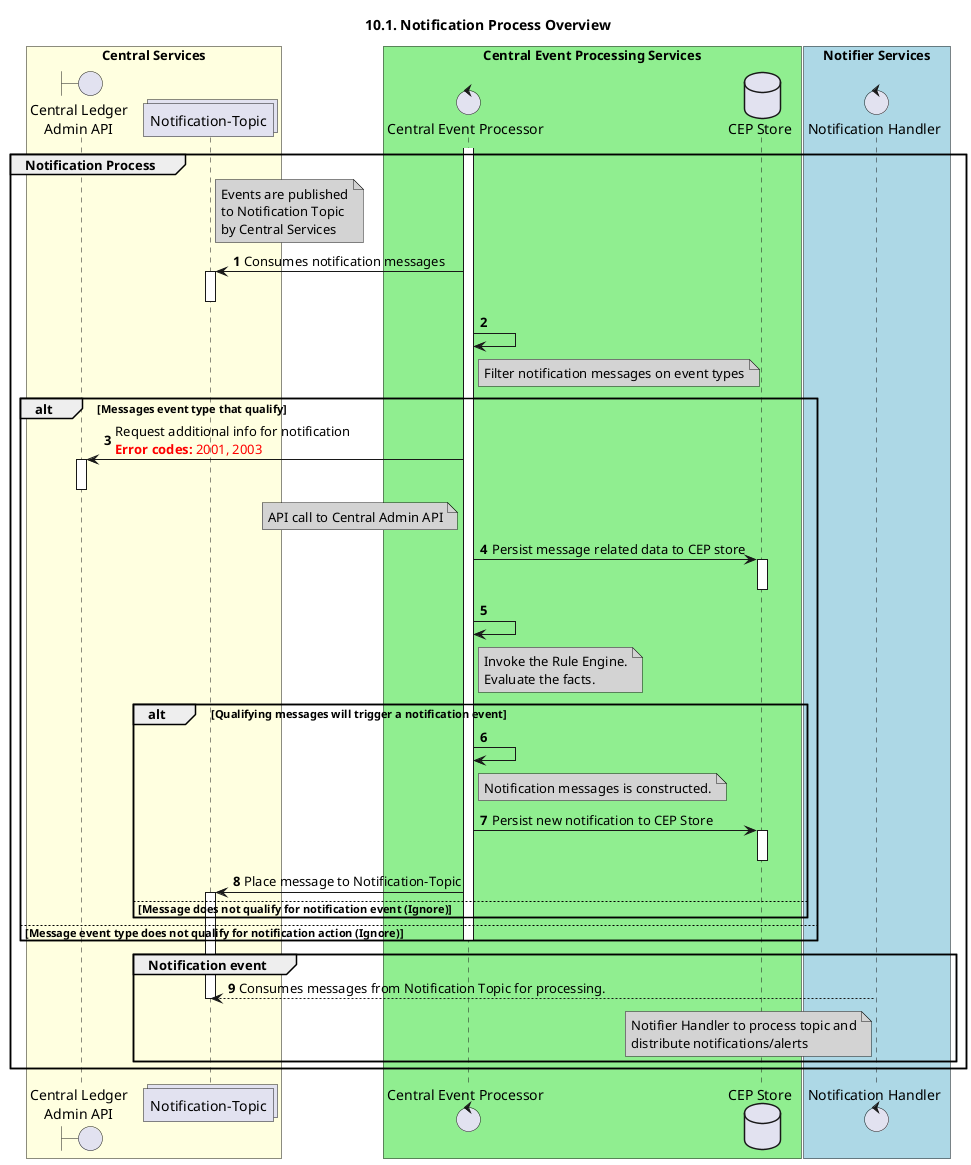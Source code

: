 @startuml
' declate title
title 10.1. Notification Process Overview
autonumber

' declare actors
boundary "Central Ledger\nAdmin API" as CLAPI
control "Central Event Processor" as CEP
control "Notification Handler" as NOTIFIER
collections "Notification-Topic" as topicNotify
database "CEP Store" as DB

box "Central Services" #LightYellow
participant CLAPI
participant topicNotify
end box
box "Central Event Processing Services" #LightGreen
participant CEP
participant DB
end box
box "Notifier Services" #LightBlue
participant NOTIFIER
end box

' start flow
group Notification Process
    activate CEP
    note right of topicNotify #LightGrey
        Events are published
        to Notification Topic
        by Central Services
    end note
    topicNotify <- CEP: Consumes notification messages
    activate topicNotify
    deactivate topicNotify
    CEP -> CEP
    note right of CEP #LightGrey
        Filter notification messages on event types
    end note

    alt Messages event type that qualify
        CEP -> CLAPI: Request additional info for notification\n<color #FF0000><b>Error codes:</b> 2001, 2003 </color>
        activate CLAPI
        note left of CEP #LightGrey
            API call to Central Admin API
        end note
        deactivate CLAPI
        CEP -> DB: Persist message related data to CEP store
        activate DB
        deactivate DB
        CEP -> CEP
        note right of CEP #LightGrey
            Invoke the Rule Engine.
            Evaluate the facts.
        end note

        alt Qualifying messages will trigger a notification event
            CEP -> CEP
            note right of CEP #LightGrey
                Notification messages is constructed.
            end note
            CEP -> DB: Persist new notification to CEP Store
            activate DB
            deactivate DB
            topicNotify <- CEP: Place message to Notification-Topic
            activate topicNotify
        else Message does not qualify for notification event (Ignore)
        end
    else Message event type does not qualify for notification action (Ignore)
    deactivate CEP
    end

    group Notification event
    topicNotify <-- NOTIFIER: Consumes messages from Notification Topic for processing.
    note left of NOTIFIER #LightGrey
        Notifier Handler to process topic and
        distribute notifications/alerts
    end note
            deactivate topicNotify
    end
end
@enduml
